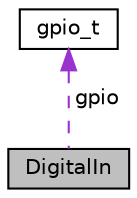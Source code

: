 digraph "DigitalIn"
{
 // LATEX_PDF_SIZE
  edge [fontname="Helvetica",fontsize="10",labelfontname="Helvetica",labelfontsize="10"];
  node [fontname="Helvetica",fontsize="10",shape=record];
  Node1 [label="DigitalIn",height=0.2,width=0.4,color="black", fillcolor="grey75", style="filled", fontcolor="black",tooltip=" "];
  Node2 -> Node1 [dir="back",color="darkorchid3",fontsize="10",style="dashed",label=" gpio" ,fontname="Helvetica"];
  Node2 [label="gpio_t",height=0.2,width=0.4,color="black", fillcolor="white", style="filled",URL="$structgpio__t.html",tooltip=" "];
}
